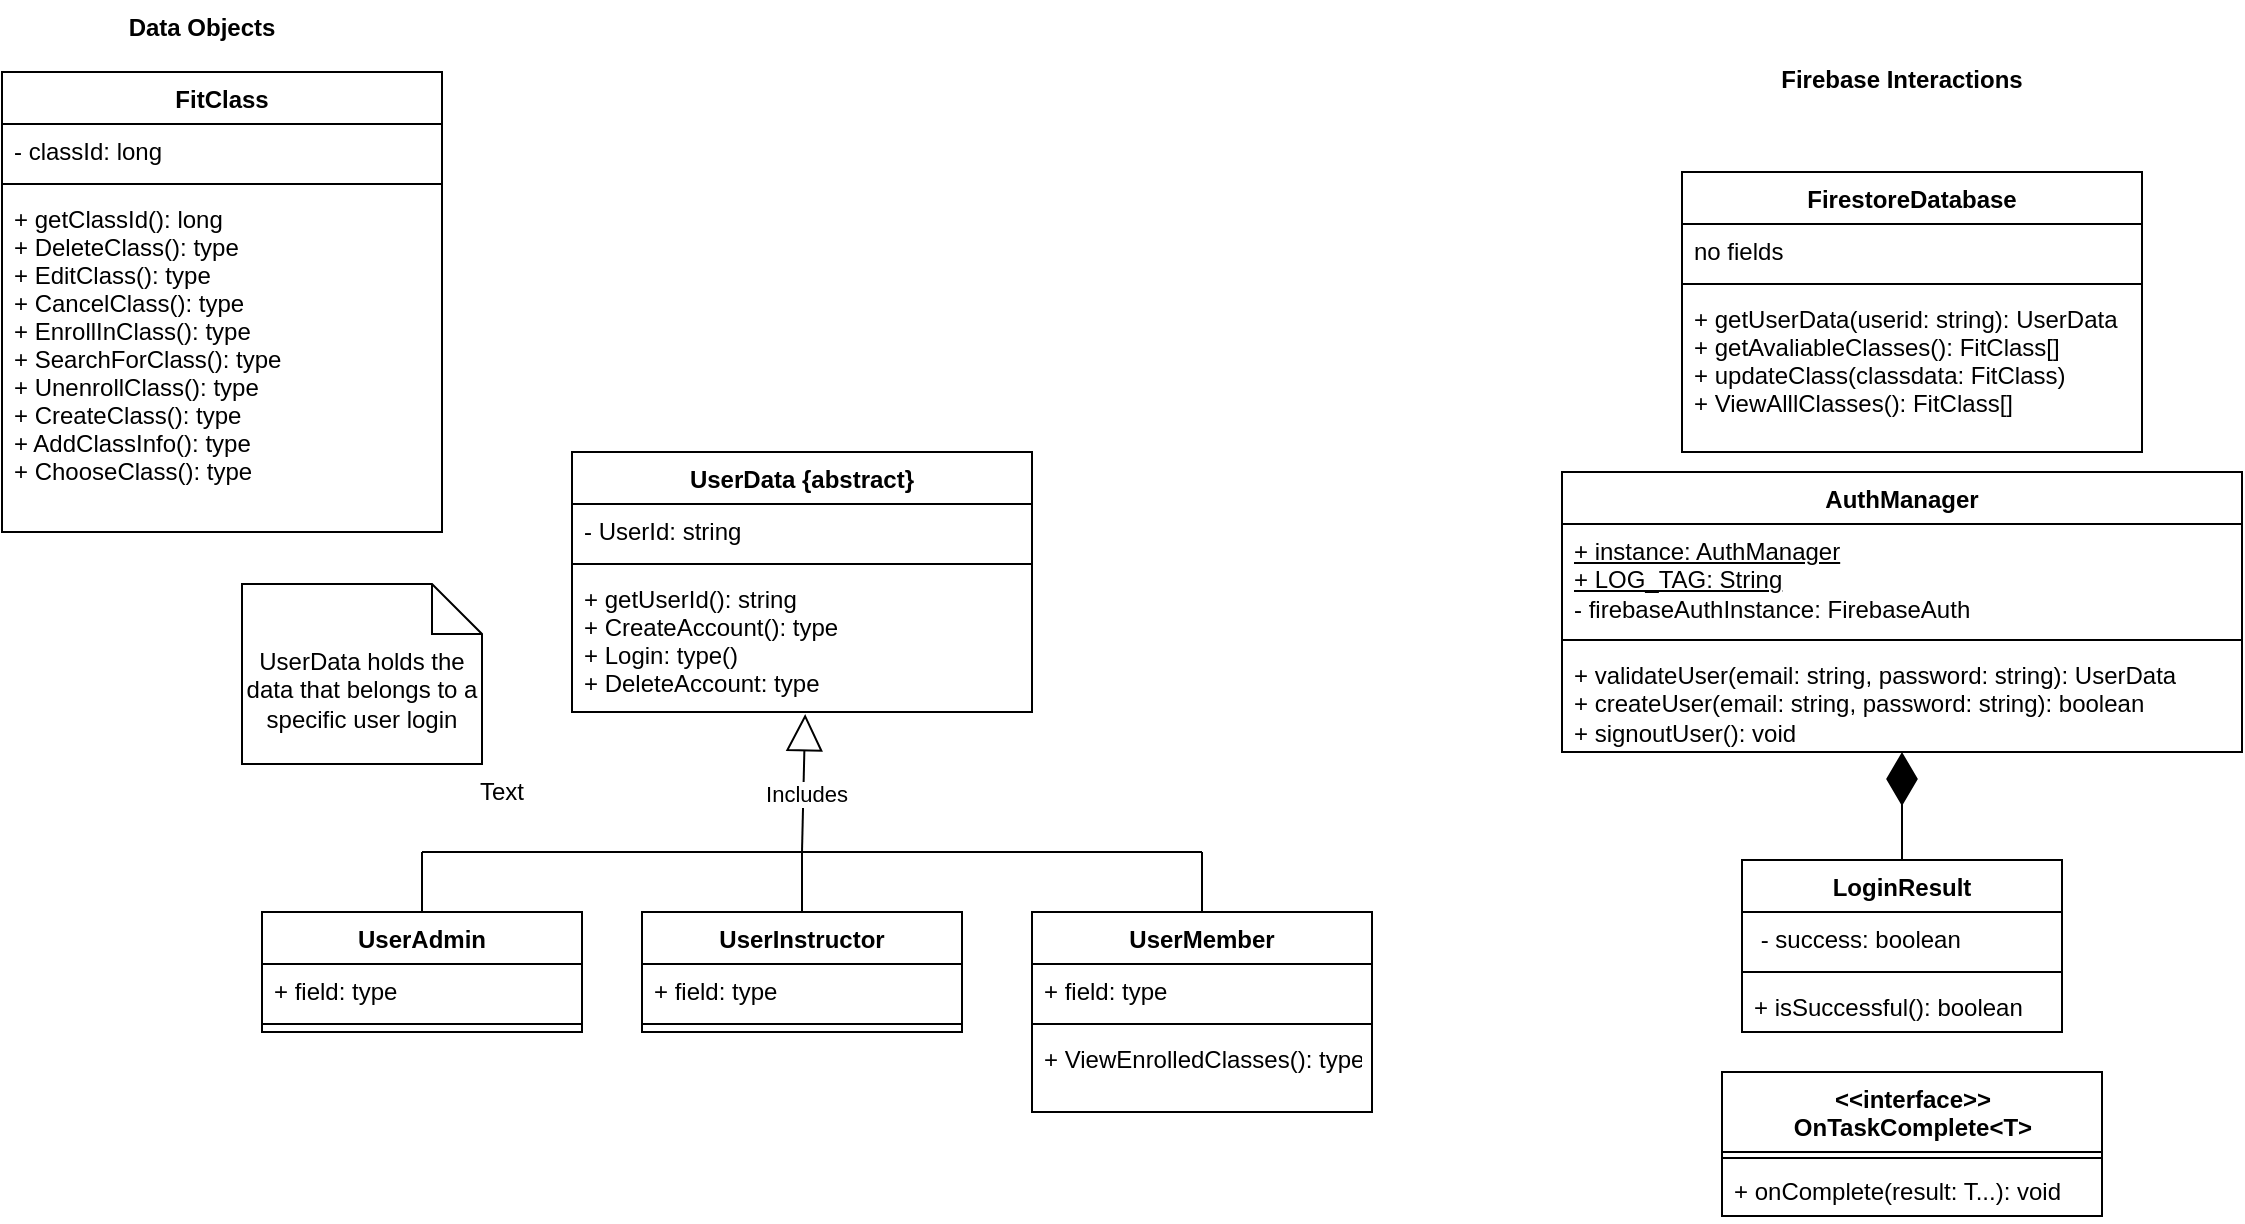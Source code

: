 <mxfile version="15.2.7" type="device"><diagram id="C5RBs43oDa-KdzZeNtuy" name="Page-1"><mxGraphModel dx="2123" dy="755" grid="1" gridSize="10" guides="1" tooltips="1" connect="1" arrows="1" fold="1" page="1" pageScale="1" pageWidth="827" pageHeight="1169" math="0" shadow="0"><root><mxCell id="WIyWlLk6GJQsqaUBKTNV-0"/><mxCell id="WIyWlLk6GJQsqaUBKTNV-1" parent="WIyWlLk6GJQsqaUBKTNV-0"/><mxCell id="qj3Pw4uuOBfCxaDQ0eWG-0" value="FirestoreDatabase&#10;" style="swimlane;fontStyle=1;align=center;verticalAlign=top;childLayout=stackLayout;horizontal=1;startSize=26;horizontalStack=0;resizeParent=1;resizeParentMax=0;resizeLast=0;collapsible=1;marginBottom=0;" parent="WIyWlLk6GJQsqaUBKTNV-1" vertex="1"><mxGeometry x="510" y="100" width="230" height="140" as="geometry"/></mxCell><mxCell id="qj3Pw4uuOBfCxaDQ0eWG-1" value="no fields" style="text;strokeColor=none;fillColor=none;align=left;verticalAlign=top;spacingLeft=4;spacingRight=4;overflow=hidden;rotatable=0;points=[[0,0.5],[1,0.5]];portConstraint=eastwest;" parent="qj3Pw4uuOBfCxaDQ0eWG-0" vertex="1"><mxGeometry y="26" width="230" height="26" as="geometry"/></mxCell><mxCell id="qj3Pw4uuOBfCxaDQ0eWG-2" value="" style="line;strokeWidth=1;fillColor=none;align=left;verticalAlign=middle;spacingTop=-1;spacingLeft=3;spacingRight=3;rotatable=0;labelPosition=right;points=[];portConstraint=eastwest;" parent="qj3Pw4uuOBfCxaDQ0eWG-0" vertex="1"><mxGeometry y="52" width="230" height="8" as="geometry"/></mxCell><mxCell id="qj3Pw4uuOBfCxaDQ0eWG-3" value="+ getUserData(userid: string): UserData&#10;+ getAvaliableClasses(): FitClass[]&#10;+ updateClass(classdata: FitClass)&#10;+ ViewAlllClasses(): FitClass[]&#10;" style="text;strokeColor=none;fillColor=none;align=left;verticalAlign=top;spacingLeft=4;spacingRight=4;overflow=hidden;rotatable=0;points=[[0,0.5],[1,0.5]];portConstraint=eastwest;" parent="qj3Pw4uuOBfCxaDQ0eWG-0" vertex="1"><mxGeometry y="60" width="230" height="80" as="geometry"/></mxCell><mxCell id="qj3Pw4uuOBfCxaDQ0eWG-4" value="AuthManager" style="swimlane;fontStyle=1;align=center;verticalAlign=top;childLayout=stackLayout;horizontal=1;startSize=26;horizontalStack=0;resizeParent=1;resizeParentMax=0;resizeLast=0;collapsible=1;marginBottom=0;" parent="WIyWlLk6GJQsqaUBKTNV-1" vertex="1"><mxGeometry x="450" y="250" width="340" height="140" as="geometry"/></mxCell><mxCell id="qj3Pw4uuOBfCxaDQ0eWG-5" value="&lt;u&gt;+ instance: AuthManager&lt;br&gt;+ LOG_TAG: String&lt;br&gt;&lt;/u&gt;- firebaseAuthInstance: FirebaseAuth" style="text;strokeColor=none;fillColor=none;align=left;verticalAlign=top;spacingLeft=4;spacingRight=4;overflow=hidden;rotatable=0;points=[[0,0.5],[1,0.5]];portConstraint=eastwest;fontStyle=0;html=1;" parent="qj3Pw4uuOBfCxaDQ0eWG-4" vertex="1"><mxGeometry y="26" width="340" height="54" as="geometry"/></mxCell><mxCell id="qj3Pw4uuOBfCxaDQ0eWG-6" value="" style="line;strokeWidth=1;fillColor=none;align=left;verticalAlign=middle;spacingTop=-1;spacingLeft=3;spacingRight=3;rotatable=0;labelPosition=right;points=[];portConstraint=eastwest;" parent="qj3Pw4uuOBfCxaDQ0eWG-4" vertex="1"><mxGeometry y="80" width="340" height="8" as="geometry"/></mxCell><mxCell id="qj3Pw4uuOBfCxaDQ0eWG-7" value="+ validateUser(email: string, password: string): UserData&lt;br&gt;+ createUser(email: string, password: string): boolean&lt;br&gt;+ signoutUser(): void" style="text;strokeColor=none;fillColor=none;align=left;verticalAlign=top;spacingLeft=4;spacingRight=4;overflow=hidden;rotatable=0;points=[[0,0.5],[1,0.5]];portConstraint=eastwest;fontStyle=0;html=1;" parent="qj3Pw4uuOBfCxaDQ0eWG-4" vertex="1"><mxGeometry y="88" width="340" height="52" as="geometry"/></mxCell><mxCell id="qj3Pw4uuOBfCxaDQ0eWG-10" value="UserData {abstract}" style="swimlane;fontStyle=1;align=center;verticalAlign=top;childLayout=stackLayout;horizontal=1;startSize=26;horizontalStack=0;resizeParent=1;resizeParentMax=0;resizeLast=0;collapsible=1;marginBottom=0;" parent="WIyWlLk6GJQsqaUBKTNV-1" vertex="1"><mxGeometry x="-45" y="240" width="230" height="130" as="geometry"/></mxCell><mxCell id="qj3Pw4uuOBfCxaDQ0eWG-11" value="- UserId: string" style="text;strokeColor=none;fillColor=none;align=left;verticalAlign=top;spacingLeft=4;spacingRight=4;overflow=hidden;rotatable=0;points=[[0,0.5],[1,0.5]];portConstraint=eastwest;" parent="qj3Pw4uuOBfCxaDQ0eWG-10" vertex="1"><mxGeometry y="26" width="230" height="26" as="geometry"/></mxCell><mxCell id="qj3Pw4uuOBfCxaDQ0eWG-12" value="" style="line;strokeWidth=1;fillColor=none;align=left;verticalAlign=middle;spacingTop=-1;spacingLeft=3;spacingRight=3;rotatable=0;labelPosition=right;points=[];portConstraint=eastwest;" parent="qj3Pw4uuOBfCxaDQ0eWG-10" vertex="1"><mxGeometry y="52" width="230" height="8" as="geometry"/></mxCell><mxCell id="qj3Pw4uuOBfCxaDQ0eWG-13" value="+ getUserId(): string&#10;+ CreateAccount(): type&#10;+ Login: type()&#10;+ DeleteAccount: type" style="text;strokeColor=none;fillColor=none;align=left;verticalAlign=top;spacingLeft=4;spacingRight=4;overflow=hidden;rotatable=0;points=[[0,0.5],[1,0.5]];portConstraint=eastwest;fontStyle=0" parent="qj3Pw4uuOBfCxaDQ0eWG-10" vertex="1"><mxGeometry y="60" width="230" height="70" as="geometry"/></mxCell><mxCell id="qj3Pw4uuOBfCxaDQ0eWG-15" value="Firebase Interactions" style="text;align=center;fontStyle=1;verticalAlign=middle;spacingLeft=3;spacingRight=3;strokeColor=none;rotatable=0;points=[[0,0.5],[1,0.5]];portConstraint=eastwest;" parent="WIyWlLk6GJQsqaUBKTNV-1" vertex="1"><mxGeometry x="580" y="40" width="80" height="26" as="geometry"/></mxCell><mxCell id="qj3Pw4uuOBfCxaDQ0eWG-17" value="Data Objects" style="text;align=center;fontStyle=1;verticalAlign=middle;spacingLeft=3;spacingRight=3;strokeColor=none;rotatable=0;points=[[0,0.5],[1,0.5]];portConstraint=eastwest;" parent="WIyWlLk6GJQsqaUBKTNV-1" vertex="1"><mxGeometry x="-270" y="14" width="80" height="26" as="geometry"/></mxCell><mxCell id="qj3Pw4uuOBfCxaDQ0eWG-18" value="FitClass" style="swimlane;fontStyle=1;align=center;verticalAlign=top;childLayout=stackLayout;horizontal=1;startSize=26;horizontalStack=0;resizeParent=1;resizeParentMax=0;resizeLast=0;collapsible=1;marginBottom=0;" parent="WIyWlLk6GJQsqaUBKTNV-1" vertex="1"><mxGeometry x="-330" y="50" width="220" height="230" as="geometry"/></mxCell><mxCell id="qj3Pw4uuOBfCxaDQ0eWG-19" value="- classId: long" style="text;strokeColor=none;fillColor=none;align=left;verticalAlign=top;spacingLeft=4;spacingRight=4;overflow=hidden;rotatable=0;points=[[0,0.5],[1,0.5]];portConstraint=eastwest;" parent="qj3Pw4uuOBfCxaDQ0eWG-18" vertex="1"><mxGeometry y="26" width="220" height="26" as="geometry"/></mxCell><mxCell id="qj3Pw4uuOBfCxaDQ0eWG-20" value="" style="line;strokeWidth=1;fillColor=none;align=left;verticalAlign=middle;spacingTop=-1;spacingLeft=3;spacingRight=3;rotatable=0;labelPosition=right;points=[];portConstraint=eastwest;" parent="qj3Pw4uuOBfCxaDQ0eWG-18" vertex="1"><mxGeometry y="52" width="220" height="8" as="geometry"/></mxCell><mxCell id="qj3Pw4uuOBfCxaDQ0eWG-21" value="+ getClassId(): long&#10;+ DeleteClass(): type&#10;+ EditClass(): type&#10;+ CancelClass(): type&#10;+ EnrollInClass(): type&#10;+ SearchForClass(): type&#10;+ UnenrollClass(): type&#10;+ CreateClass(): type&#10;+ AddClassInfo(): type&#10;+ ChooseClass(): type" style="text;strokeColor=none;fillColor=none;align=left;verticalAlign=top;spacingLeft=4;spacingRight=4;overflow=hidden;rotatable=0;points=[[0,0.5],[1,0.5]];portConstraint=eastwest;" parent="qj3Pw4uuOBfCxaDQ0eWG-18" vertex="1"><mxGeometry y="60" width="220" height="170" as="geometry"/></mxCell><mxCell id="qj3Pw4uuOBfCxaDQ0eWG-22" value="UserData holds the data that belongs to a specific user login" style="shape=note2;boundedLbl=1;whiteSpace=wrap;html=1;size=25;verticalAlign=top;align=center;" parent="WIyWlLk6GJQsqaUBKTNV-1" vertex="1"><mxGeometry x="-210" y="306" width="120" height="90" as="geometry"/></mxCell><mxCell id="qj3Pw4uuOBfCxaDQ0eWG-23" value="UserAdmin" style="swimlane;fontStyle=1;align=center;verticalAlign=top;childLayout=stackLayout;horizontal=1;startSize=26;horizontalStack=0;resizeParent=1;resizeParentMax=0;resizeLast=0;collapsible=1;marginBottom=0;" parent="WIyWlLk6GJQsqaUBKTNV-1" vertex="1"><mxGeometry x="-200" y="470" width="160" height="60" as="geometry"/></mxCell><mxCell id="qj3Pw4uuOBfCxaDQ0eWG-24" value="+ field: type" style="text;strokeColor=none;fillColor=none;align=left;verticalAlign=top;spacingLeft=4;spacingRight=4;overflow=hidden;rotatable=0;points=[[0,0.5],[1,0.5]];portConstraint=eastwest;" parent="qj3Pw4uuOBfCxaDQ0eWG-23" vertex="1"><mxGeometry y="26" width="160" height="26" as="geometry"/></mxCell><mxCell id="qj3Pw4uuOBfCxaDQ0eWG-25" value="" style="line;strokeWidth=1;fillColor=none;align=left;verticalAlign=middle;spacingTop=-1;spacingLeft=3;spacingRight=3;rotatable=0;labelPosition=right;points=[];portConstraint=eastwest;" parent="qj3Pw4uuOBfCxaDQ0eWG-23" vertex="1"><mxGeometry y="52" width="160" height="8" as="geometry"/></mxCell><mxCell id="qj3Pw4uuOBfCxaDQ0eWG-27" value="UserInstructor" style="swimlane;fontStyle=1;align=center;verticalAlign=top;childLayout=stackLayout;horizontal=1;startSize=26;horizontalStack=0;resizeParent=1;resizeParentMax=0;resizeLast=0;collapsible=1;marginBottom=0;" parent="WIyWlLk6GJQsqaUBKTNV-1" vertex="1"><mxGeometry x="-10" y="470" width="160" height="60" as="geometry"/></mxCell><mxCell id="qj3Pw4uuOBfCxaDQ0eWG-28" value="+ field: type" style="text;strokeColor=none;fillColor=none;align=left;verticalAlign=top;spacingLeft=4;spacingRight=4;overflow=hidden;rotatable=0;points=[[0,0.5],[1,0.5]];portConstraint=eastwest;" parent="qj3Pw4uuOBfCxaDQ0eWG-27" vertex="1"><mxGeometry y="26" width="160" height="26" as="geometry"/></mxCell><mxCell id="qj3Pw4uuOBfCxaDQ0eWG-29" value="" style="line;strokeWidth=1;fillColor=none;align=left;verticalAlign=middle;spacingTop=-1;spacingLeft=3;spacingRight=3;rotatable=0;labelPosition=right;points=[];portConstraint=eastwest;" parent="qj3Pw4uuOBfCxaDQ0eWG-27" vertex="1"><mxGeometry y="52" width="160" height="8" as="geometry"/></mxCell><mxCell id="qj3Pw4uuOBfCxaDQ0eWG-31" value="UserMember" style="swimlane;fontStyle=1;align=center;verticalAlign=top;childLayout=stackLayout;horizontal=1;startSize=26;horizontalStack=0;resizeParent=1;resizeParentMax=0;resizeLast=0;collapsible=1;marginBottom=0;" parent="WIyWlLk6GJQsqaUBKTNV-1" vertex="1"><mxGeometry x="185" y="470" width="170" height="100" as="geometry"/></mxCell><mxCell id="qj3Pw4uuOBfCxaDQ0eWG-32" value="+ field: type" style="text;strokeColor=none;fillColor=none;align=left;verticalAlign=top;spacingLeft=4;spacingRight=4;overflow=hidden;rotatable=0;points=[[0,0.5],[1,0.5]];portConstraint=eastwest;" parent="qj3Pw4uuOBfCxaDQ0eWG-31" vertex="1"><mxGeometry y="26" width="170" height="26" as="geometry"/></mxCell><mxCell id="qj3Pw4uuOBfCxaDQ0eWG-33" value="" style="line;strokeWidth=1;fillColor=none;align=left;verticalAlign=middle;spacingTop=-1;spacingLeft=3;spacingRight=3;rotatable=0;labelPosition=right;points=[];portConstraint=eastwest;" parent="qj3Pw4uuOBfCxaDQ0eWG-31" vertex="1"><mxGeometry y="52" width="170" height="8" as="geometry"/></mxCell><mxCell id="qj3Pw4uuOBfCxaDQ0eWG-34" value="+ ViewEnrolledClasses(): type&#10;&#10;" style="text;strokeColor=none;fillColor=none;align=left;verticalAlign=top;spacingLeft=4;spacingRight=4;overflow=hidden;rotatable=0;points=[[0,0.5],[1,0.5]];portConstraint=eastwest;" parent="qj3Pw4uuOBfCxaDQ0eWG-31" vertex="1"><mxGeometry y="60" width="170" height="40" as="geometry"/></mxCell><mxCell id="qj3Pw4uuOBfCxaDQ0eWG-36" value="Includes" style="endArrow=block;endSize=16;endFill=0;html=1;entryX=0.507;entryY=1.015;entryDx=0;entryDy=0;entryPerimeter=0;" parent="WIyWlLk6GJQsqaUBKTNV-1" target="qj3Pw4uuOBfCxaDQ0eWG-13" edge="1"><mxGeometry x="-0.133" y="-1" width="160" relative="1" as="geometry"><mxPoint x="70" y="440" as="sourcePoint"/><mxPoint x="90" y="420" as="targetPoint"/><mxPoint y="1" as="offset"/></mxGeometry></mxCell><mxCell id="qj3Pw4uuOBfCxaDQ0eWG-38" value="" style="endArrow=none;html=1;" parent="WIyWlLk6GJQsqaUBKTNV-1" edge="1"><mxGeometry width="50" height="50" relative="1" as="geometry"><mxPoint x="-120" y="440" as="sourcePoint"/><mxPoint x="270" y="440" as="targetPoint"/></mxGeometry></mxCell><mxCell id="qj3Pw4uuOBfCxaDQ0eWG-39" value="" style="endArrow=none;html=1;exitX=0.5;exitY=0;exitDx=0;exitDy=0;" parent="WIyWlLk6GJQsqaUBKTNV-1" source="qj3Pw4uuOBfCxaDQ0eWG-31" edge="1"><mxGeometry width="50" height="50" relative="1" as="geometry"><mxPoint x="130" y="670" as="sourcePoint"/><mxPoint x="270" y="440" as="targetPoint"/></mxGeometry></mxCell><mxCell id="qj3Pw4uuOBfCxaDQ0eWG-40" value="" style="endArrow=none;html=1;exitX=0.5;exitY=0;exitDx=0;exitDy=0;" parent="WIyWlLk6GJQsqaUBKTNV-1" source="qj3Pw4uuOBfCxaDQ0eWG-23" edge="1"><mxGeometry width="50" height="50" relative="1" as="geometry"><mxPoint x="-40" y="680" as="sourcePoint"/><mxPoint x="-120" y="440" as="targetPoint"/></mxGeometry></mxCell><mxCell id="qj3Pw4uuOBfCxaDQ0eWG-41" value="" style="endArrow=none;html=1;exitX=0.5;exitY=0;exitDx=0;exitDy=0;" parent="WIyWlLk6GJQsqaUBKTNV-1" source="qj3Pw4uuOBfCxaDQ0eWG-27" edge="1"><mxGeometry width="50" height="50" relative="1" as="geometry"><mxPoint x="110" y="790" as="sourcePoint"/><mxPoint x="70" y="440" as="targetPoint"/></mxGeometry></mxCell><mxCell id="AtXIWYsBPIMx67Yi6LxX-0" value="Text" style="text;html=1;strokeColor=none;fillColor=none;align=center;verticalAlign=middle;whiteSpace=wrap;rounded=0;" parent="WIyWlLk6GJQsqaUBKTNV-1" vertex="1"><mxGeometry x="-100" y="400" width="40" height="20" as="geometry"/></mxCell><mxCell id="CclXZoldTBS5p-045PEF-0" value="&amp;lt;&amp;lt;interface&amp;gt;&amp;gt;&lt;br&gt;OnTaskComplete&amp;lt;T&amp;gt;" style="swimlane;fontStyle=1;align=center;verticalAlign=top;childLayout=stackLayout;horizontal=1;startSize=40;horizontalStack=0;resizeParent=1;resizeParentMax=0;resizeLast=0;collapsible=1;marginBottom=0;html=1;" parent="WIyWlLk6GJQsqaUBKTNV-1" vertex="1"><mxGeometry x="530" y="550" width="190" height="72" as="geometry"><mxRectangle x="510" y="400" width="150" height="40" as="alternateBounds"/></mxGeometry></mxCell><mxCell id="CclXZoldTBS5p-045PEF-2" value="" style="line;strokeWidth=1;fillColor=none;align=left;verticalAlign=middle;spacingTop=-1;spacingLeft=3;spacingRight=3;rotatable=0;labelPosition=right;points=[];portConstraint=eastwest;" parent="CclXZoldTBS5p-045PEF-0" vertex="1"><mxGeometry y="40" width="190" height="6" as="geometry"/></mxCell><mxCell id="CclXZoldTBS5p-045PEF-3" value="+ onComplete(result: T...): void" style="text;strokeColor=none;fillColor=none;align=left;verticalAlign=top;spacingLeft=4;spacingRight=4;overflow=hidden;rotatable=0;points=[[0,0.5],[1,0.5]];portConstraint=eastwest;" parent="CclXZoldTBS5p-045PEF-0" vertex="1"><mxGeometry y="46" width="190" height="26" as="geometry"/></mxCell><mxCell id="PqrHeGUjGF7aHhXYQ8K3-0" value="" style="endArrow=diamondThin;endFill=1;endSize=24;html=1;exitX=0.5;exitY=0;exitDx=0;exitDy=0;" edge="1" parent="WIyWlLk6GJQsqaUBKTNV-1" source="PqrHeGUjGF7aHhXYQ8K3-1" target="qj3Pw4uuOBfCxaDQ0eWG-7"><mxGeometry width="160" relative="1" as="geometry"><mxPoint x="450" y="409.41" as="sourcePoint"/><mxPoint x="610" y="390" as="targetPoint"/></mxGeometry></mxCell><mxCell id="PqrHeGUjGF7aHhXYQ8K3-1" value="LoginResult" style="swimlane;fontStyle=1;align=center;verticalAlign=top;childLayout=stackLayout;horizontal=1;startSize=26;horizontalStack=0;resizeParent=1;resizeParentMax=0;resizeLast=0;collapsible=1;marginBottom=0;" vertex="1" parent="WIyWlLk6GJQsqaUBKTNV-1"><mxGeometry x="540" y="444" width="160" height="86" as="geometry"/></mxCell><mxCell id="PqrHeGUjGF7aHhXYQ8K3-2" value=" - success: boolean" style="text;strokeColor=none;fillColor=none;align=left;verticalAlign=top;spacingLeft=4;spacingRight=4;overflow=hidden;rotatable=0;points=[[0,0.5],[1,0.5]];portConstraint=eastwest;" vertex="1" parent="PqrHeGUjGF7aHhXYQ8K3-1"><mxGeometry y="26" width="160" height="26" as="geometry"/></mxCell><mxCell id="PqrHeGUjGF7aHhXYQ8K3-3" value="" style="line;strokeWidth=1;fillColor=none;align=left;verticalAlign=middle;spacingTop=-1;spacingLeft=3;spacingRight=3;rotatable=0;labelPosition=right;points=[];portConstraint=eastwest;" vertex="1" parent="PqrHeGUjGF7aHhXYQ8K3-1"><mxGeometry y="52" width="160" height="8" as="geometry"/></mxCell><mxCell id="PqrHeGUjGF7aHhXYQ8K3-4" value="+ isSuccessful(): boolean" style="text;strokeColor=none;fillColor=none;align=left;verticalAlign=top;spacingLeft=4;spacingRight=4;overflow=hidden;rotatable=0;points=[[0,0.5],[1,0.5]];portConstraint=eastwest;" vertex="1" parent="PqrHeGUjGF7aHhXYQ8K3-1"><mxGeometry y="60" width="160" height="26" as="geometry"/></mxCell></root></mxGraphModel></diagram></mxfile>